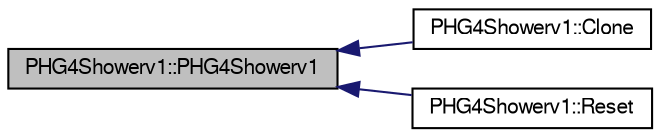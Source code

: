 digraph "PHG4Showerv1::PHG4Showerv1"
{
  bgcolor="transparent";
  edge [fontname="FreeSans",fontsize="10",labelfontname="FreeSans",labelfontsize="10"];
  node [fontname="FreeSans",fontsize="10",shape=record];
  rankdir="LR";
  Node1 [label="PHG4Showerv1::PHG4Showerv1",height=0.2,width=0.4,color="black", fillcolor="grey75", style="filled" fontcolor="black"];
  Node1 -> Node2 [dir="back",color="midnightblue",fontsize="10",style="solid",fontname="FreeSans"];
  Node2 [label="PHG4Showerv1::Clone",height=0.2,width=0.4,color="black",URL="$db/dfa/classPHG4Showerv1.html#a108de468abe07f3ada69fe8c0f04729f"];
  Node1 -> Node3 [dir="back",color="midnightblue",fontsize="10",style="solid",fontname="FreeSans"];
  Node3 [label="PHG4Showerv1::Reset",height=0.2,width=0.4,color="black",URL="$db/dfa/classPHG4Showerv1.html#a8c34f3dc14834d1e552badff6084bf62",tooltip="Clear Event. "];
}
